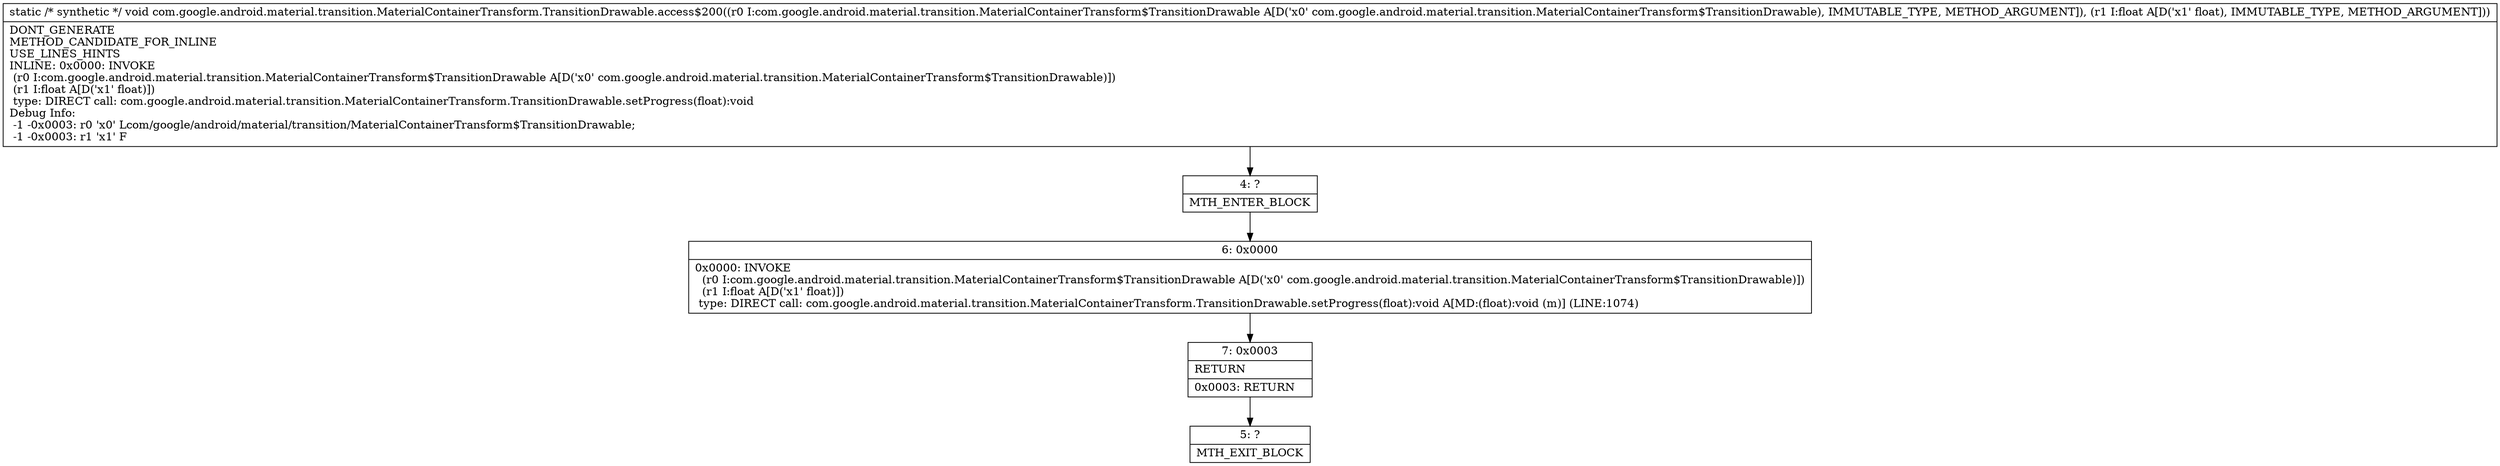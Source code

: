 digraph "CFG forcom.google.android.material.transition.MaterialContainerTransform.TransitionDrawable.access$200(Lcom\/google\/android\/material\/transition\/MaterialContainerTransform$TransitionDrawable;F)V" {
Node_4 [shape=record,label="{4\:\ ?|MTH_ENTER_BLOCK\l}"];
Node_6 [shape=record,label="{6\:\ 0x0000|0x0000: INVOKE  \l  (r0 I:com.google.android.material.transition.MaterialContainerTransform$TransitionDrawable A[D('x0' com.google.android.material.transition.MaterialContainerTransform$TransitionDrawable)])\l  (r1 I:float A[D('x1' float)])\l type: DIRECT call: com.google.android.material.transition.MaterialContainerTransform.TransitionDrawable.setProgress(float):void A[MD:(float):void (m)] (LINE:1074)\l}"];
Node_7 [shape=record,label="{7\:\ 0x0003|RETURN\l|0x0003: RETURN   \l}"];
Node_5 [shape=record,label="{5\:\ ?|MTH_EXIT_BLOCK\l}"];
MethodNode[shape=record,label="{static \/* synthetic *\/ void com.google.android.material.transition.MaterialContainerTransform.TransitionDrawable.access$200((r0 I:com.google.android.material.transition.MaterialContainerTransform$TransitionDrawable A[D('x0' com.google.android.material.transition.MaterialContainerTransform$TransitionDrawable), IMMUTABLE_TYPE, METHOD_ARGUMENT]), (r1 I:float A[D('x1' float), IMMUTABLE_TYPE, METHOD_ARGUMENT]))  | DONT_GENERATE\lMETHOD_CANDIDATE_FOR_INLINE\lUSE_LINES_HINTS\lINLINE: 0x0000: INVOKE  \l  (r0 I:com.google.android.material.transition.MaterialContainerTransform$TransitionDrawable A[D('x0' com.google.android.material.transition.MaterialContainerTransform$TransitionDrawable)])\l  (r1 I:float A[D('x1' float)])\l type: DIRECT call: com.google.android.material.transition.MaterialContainerTransform.TransitionDrawable.setProgress(float):void\lDebug Info:\l  \-1 \-0x0003: r0 'x0' Lcom\/google\/android\/material\/transition\/MaterialContainerTransform$TransitionDrawable;\l  \-1 \-0x0003: r1 'x1' F\l}"];
MethodNode -> Node_4;Node_4 -> Node_6;
Node_6 -> Node_7;
Node_7 -> Node_5;
}

